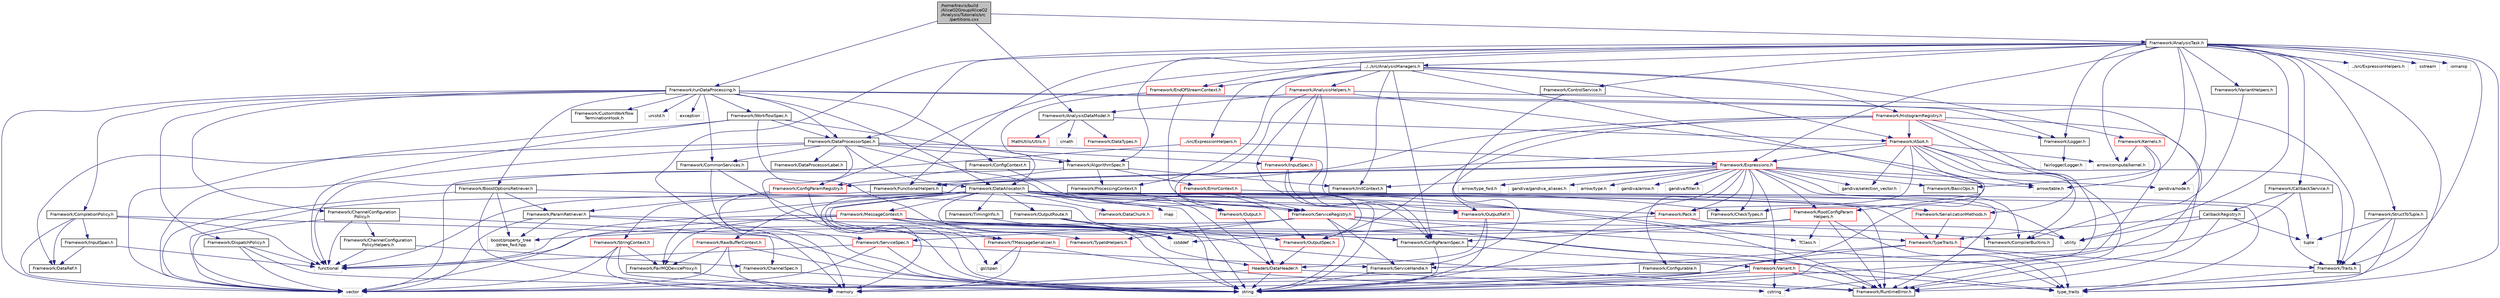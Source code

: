digraph "/home/travis/build/AliceO2Group/AliceO2/Analysis/Tutorials/src/partitions.cxx"
{
 // INTERACTIVE_SVG=YES
  bgcolor="transparent";
  edge [fontname="Helvetica",fontsize="10",labelfontname="Helvetica",labelfontsize="10"];
  node [fontname="Helvetica",fontsize="10",shape=record];
  Node0 [label="/home/travis/build\l/AliceO2Group/AliceO2\l/Analysis/Tutorials/src\l/partitions.cxx",height=0.2,width=0.4,color="black", fillcolor="grey75", style="filled", fontcolor="black"];
  Node0 -> Node1 [color="midnightblue",fontsize="10",style="solid",fontname="Helvetica"];
  Node1 [label="Framework/runDataProcessing.h",height=0.2,width=0.4,color="black",URL="$db/dd0/runDataProcessing_8h.html"];
  Node1 -> Node2 [color="midnightblue",fontsize="10",style="solid",fontname="Helvetica"];
  Node2 [label="Framework/ChannelConfiguration\lPolicy.h",height=0.2,width=0.4,color="black",URL="$dd/d0f/ChannelConfigurationPolicy_8h.html"];
  Node2 -> Node3 [color="midnightblue",fontsize="10",style="solid",fontname="Helvetica"];
  Node3 [label="Framework/ChannelConfiguration\lPolicyHelpers.h",height=0.2,width=0.4,color="black",URL="$d6/d05/ChannelConfigurationPolicyHelpers_8h.html"];
  Node3 -> Node4 [color="midnightblue",fontsize="10",style="solid",fontname="Helvetica"];
  Node4 [label="Framework/ChannelSpec.h",height=0.2,width=0.4,color="black",URL="$d6/d72/ChannelSpec_8h.html"];
  Node4 -> Node5 [color="midnightblue",fontsize="10",style="solid",fontname="Helvetica"];
  Node5 [label="string",height=0.2,width=0.4,color="grey75"];
  Node3 -> Node6 [color="midnightblue",fontsize="10",style="solid",fontname="Helvetica"];
  Node6 [label="functional",height=0.2,width=0.4,color="grey75"];
  Node2 -> Node4 [color="midnightblue",fontsize="10",style="solid",fontname="Helvetica"];
  Node2 -> Node7 [color="midnightblue",fontsize="10",style="solid",fontname="Helvetica"];
  Node7 [label="vector",height=0.2,width=0.4,color="grey75"];
  Node2 -> Node6 [color="midnightblue",fontsize="10",style="solid",fontname="Helvetica"];
  Node1 -> Node8 [color="midnightblue",fontsize="10",style="solid",fontname="Helvetica"];
  Node8 [label="Framework/CompletionPolicy.h",height=0.2,width=0.4,color="black",URL="$df/dd6/CompletionPolicy_8h.html"];
  Node8 -> Node9 [color="midnightblue",fontsize="10",style="solid",fontname="Helvetica"];
  Node9 [label="Framework/DataRef.h",height=0.2,width=0.4,color="black",URL="$d5/dfb/DataRef_8h.html"];
  Node8 -> Node10 [color="midnightblue",fontsize="10",style="solid",fontname="Helvetica"];
  Node10 [label="Framework/InputSpan.h",height=0.2,width=0.4,color="black",URL="$da/d0f/InputSpan_8h.html"];
  Node10 -> Node9 [color="midnightblue",fontsize="10",style="solid",fontname="Helvetica"];
  Node10 -> Node6 [color="midnightblue",fontsize="10",style="solid",fontname="Helvetica"];
  Node8 -> Node6 [color="midnightblue",fontsize="10",style="solid",fontname="Helvetica"];
  Node8 -> Node5 [color="midnightblue",fontsize="10",style="solid",fontname="Helvetica"];
  Node8 -> Node7 [color="midnightblue",fontsize="10",style="solid",fontname="Helvetica"];
  Node1 -> Node11 [color="midnightblue",fontsize="10",style="solid",fontname="Helvetica"];
  Node11 [label="Framework/DispatchPolicy.h",height=0.2,width=0.4,color="black",URL="$da/de6/DispatchPolicy_8h.html"];
  Node11 -> Node6 [color="midnightblue",fontsize="10",style="solid",fontname="Helvetica"];
  Node11 -> Node5 [color="midnightblue",fontsize="10",style="solid",fontname="Helvetica"];
  Node11 -> Node7 [color="midnightblue",fontsize="10",style="solid",fontname="Helvetica"];
  Node1 -> Node12 [color="midnightblue",fontsize="10",style="solid",fontname="Helvetica"];
  Node12 [label="Framework/DataProcessorSpec.h",height=0.2,width=0.4,color="black",URL="$d0/df4/DataProcessorSpec_8h.html"];
  Node12 -> Node13 [color="midnightblue",fontsize="10",style="solid",fontname="Helvetica"];
  Node13 [label="Framework/AlgorithmSpec.h",height=0.2,width=0.4,color="black",URL="$d0/d14/AlgorithmSpec_8h.html"];
  Node13 -> Node14 [color="midnightblue",fontsize="10",style="solid",fontname="Helvetica"];
  Node14 [label="Framework/ProcessingContext.h",height=0.2,width=0.4,color="black",URL="$de/d6a/ProcessingContext_8h.html"];
  Node13 -> Node15 [color="midnightblue",fontsize="10",style="solid",fontname="Helvetica"];
  Node15 [label="Framework/ErrorContext.h",height=0.2,width=0.4,color="red",URL="$d7/dad/ErrorContext_8h.html"];
  Node15 -> Node99 [color="midnightblue",fontsize="10",style="solid",fontname="Helvetica"];
  Node99 [label="Framework/ServiceRegistry.h",height=0.2,width=0.4,color="red",URL="$d8/d17/ServiceRegistry_8h.html"];
  Node99 -> Node100 [color="midnightblue",fontsize="10",style="solid",fontname="Helvetica"];
  Node100 [label="Framework/ServiceHandle.h",height=0.2,width=0.4,color="black",URL="$d3/d28/ServiceHandle_8h.html"];
  Node100 -> Node5 [color="midnightblue",fontsize="10",style="solid",fontname="Helvetica"];
  Node99 -> Node101 [color="midnightblue",fontsize="10",style="solid",fontname="Helvetica"];
  Node101 [label="Framework/ServiceSpec.h",height=0.2,width=0.4,color="red",URL="$d4/d61/ServiceSpec_8h.html"];
  Node101 -> Node100 [color="midnightblue",fontsize="10",style="solid",fontname="Helvetica"];
  Node101 -> Node6 [color="midnightblue",fontsize="10",style="solid",fontname="Helvetica"];
  Node101 -> Node5 [color="midnightblue",fontsize="10",style="solid",fontname="Helvetica"];
  Node101 -> Node7 [color="midnightblue",fontsize="10",style="solid",fontname="Helvetica"];
  Node99 -> Node116 [color="midnightblue",fontsize="10",style="solid",fontname="Helvetica"];
  Node116 [label="Framework/CompilerBuiltins.h",height=0.2,width=0.4,color="black",URL="$d9/de8/CompilerBuiltins_8h.html"];
  Node99 -> Node112 [color="midnightblue",fontsize="10",style="solid",fontname="Helvetica"];
  Node112 [label="Framework/TypeIdHelpers.h",height=0.2,width=0.4,color="red",URL="$d2/d9a/TypeIdHelpers_8h.html"];
  Node99 -> Node21 [color="midnightblue",fontsize="10",style="solid",fontname="Helvetica"];
  Node21 [label="Framework/RuntimeError.h",height=0.2,width=0.4,color="black",URL="$d1/d76/RuntimeError_8h.html"];
  Node99 -> Node6 [color="midnightblue",fontsize="10",style="solid",fontname="Helvetica"];
  Node99 -> Node5 [color="midnightblue",fontsize="10",style="solid",fontname="Helvetica"];
  Node99 -> Node34 [color="midnightblue",fontsize="10",style="solid",fontname="Helvetica"];
  Node34 [label="type_traits",height=0.2,width=0.4,color="grey75"];
  Node15 -> Node21 [color="midnightblue",fontsize="10",style="solid",fontname="Helvetica"];
  Node13 -> Node118 [color="midnightblue",fontsize="10",style="solid",fontname="Helvetica"];
  Node118 [label="Framework/InitContext.h",height=0.2,width=0.4,color="black",URL="$d4/d2b/InitContext_8h.html"];
  Node13 -> Node119 [color="midnightblue",fontsize="10",style="solid",fontname="Helvetica"];
  Node119 [label="Framework/FunctionalHelpers.h",height=0.2,width=0.4,color="black",URL="$de/d9b/FunctionalHelpers_8h.html"];
  Node119 -> Node120 [color="midnightblue",fontsize="10",style="solid",fontname="Helvetica"];
  Node120 [label="Framework/Pack.h",height=0.2,width=0.4,color="red",URL="$dd/dce/Pack_8h.html"];
  Node120 -> Node96 [color="midnightblue",fontsize="10",style="solid",fontname="Helvetica"];
  Node96 [label="cstddef",height=0.2,width=0.4,color="grey75"];
  Node120 -> Node40 [color="midnightblue",fontsize="10",style="solid",fontname="Helvetica"];
  Node40 [label="utility",height=0.2,width=0.4,color="grey75"];
  Node119 -> Node6 [color="midnightblue",fontsize="10",style="solid",fontname="Helvetica"];
  Node13 -> Node6 [color="midnightblue",fontsize="10",style="solid",fontname="Helvetica"];
  Node12 -> Node84 [color="midnightblue",fontsize="10",style="solid",fontname="Helvetica"];
  Node84 [label="Framework/ConfigParamSpec.h",height=0.2,width=0.4,color="black",URL="$d0/d1c/ConfigParamSpec_8h.html"];
  Node84 -> Node85 [color="midnightblue",fontsize="10",style="solid",fontname="Helvetica"];
  Node85 [label="Framework/Variant.h",height=0.2,width=0.4,color="red",URL="$de/d56/Variant_8h.html"];
  Node85 -> Node21 [color="midnightblue",fontsize="10",style="solid",fontname="Helvetica"];
  Node85 -> Node34 [color="midnightblue",fontsize="10",style="solid",fontname="Helvetica"];
  Node85 -> Node58 [color="midnightblue",fontsize="10",style="solid",fontname="Helvetica"];
  Node58 [label="cstring",height=0.2,width=0.4,color="grey75"];
  Node85 -> Node7 [color="midnightblue",fontsize="10",style="solid",fontname="Helvetica"];
  Node85 -> Node5 [color="midnightblue",fontsize="10",style="solid",fontname="Helvetica"];
  Node84 -> Node5 [color="midnightblue",fontsize="10",style="solid",fontname="Helvetica"];
  Node12 -> Node121 [color="midnightblue",fontsize="10",style="solid",fontname="Helvetica"];
  Node121 [label="Framework/DataProcessorLabel.h",height=0.2,width=0.4,color="black",URL="$d1/df2/DataProcessorLabel_8h.html"];
  Node12 -> Node9 [color="midnightblue",fontsize="10",style="solid",fontname="Helvetica"];
  Node12 -> Node122 [color="midnightblue",fontsize="10",style="solid",fontname="Helvetica"];
  Node122 [label="Framework/DataAllocator.h",height=0.2,width=0.4,color="black",URL="$d1/d28/DataAllocator_8h.html"];
  Node122 -> Node123 [color="midnightblue",fontsize="10",style="solid",fontname="Helvetica"];
  Node123 [label="Framework/MessageContext.h",height=0.2,width=0.4,color="red",URL="$dc/dc4/MessageContext_8h.html"];
  Node123 -> Node125 [color="midnightblue",fontsize="10",style="solid",fontname="Helvetica"];
  Node125 [label="Framework/FairMQDeviceProxy.h",height=0.2,width=0.4,color="black",URL="$d8/d71/FairMQDeviceProxy_8h.html"];
  Node125 -> Node28 [color="midnightblue",fontsize="10",style="solid",fontname="Helvetica"];
  Node28 [label="memory",height=0.2,width=0.4,color="grey75"];
  Node123 -> Node21 [color="midnightblue",fontsize="10",style="solid",fontname="Helvetica"];
  Node123 -> Node19 [color="midnightblue",fontsize="10",style="solid",fontname="Helvetica"];
  Node19 [label="Framework/TMessageSerializer.h",height=0.2,width=0.4,color="red",URL="$d8/d3c/TMessageSerializer_8h.html"];
  Node19 -> Node21 [color="midnightblue",fontsize="10",style="solid",fontname="Helvetica"];
  Node19 -> Node27 [color="midnightblue",fontsize="10",style="solid",fontname="Helvetica"];
  Node27 [label="gsl/span",height=0.2,width=0.4,color="grey75"];
  Node19 -> Node28 [color="midnightblue",fontsize="10",style="solid",fontname="Helvetica"];
  Node123 -> Node33 [color="midnightblue",fontsize="10",style="solid",fontname="Helvetica"];
  Node33 [label="Framework/TypeTraits.h",height=0.2,width=0.4,color="red",URL="$d0/d95/TypeTraits_8h.html"];
  Node33 -> Node34 [color="midnightblue",fontsize="10",style="solid",fontname="Helvetica"];
  Node33 -> Node7 [color="midnightblue",fontsize="10",style="solid",fontname="Helvetica"];
  Node33 -> Node28 [color="midnightblue",fontsize="10",style="solid",fontname="Helvetica"];
  Node33 -> Node35 [color="midnightblue",fontsize="10",style="solid",fontname="Helvetica"];
  Node35 [label="Framework/Traits.h",height=0.2,width=0.4,color="black",URL="$db/d31/Traits_8h.html"];
  Node35 -> Node34 [color="midnightblue",fontsize="10",style="solid",fontname="Helvetica"];
  Node123 -> Node55 [color="midnightblue",fontsize="10",style="solid",fontname="Helvetica"];
  Node55 [label="Headers/DataHeader.h",height=0.2,width=0.4,color="red",URL="$dc/dcd/DataHeader_8h.html"];
  Node55 -> Node28 [color="midnightblue",fontsize="10",style="solid",fontname="Helvetica"];
  Node55 -> Node58 [color="midnightblue",fontsize="10",style="solid",fontname="Helvetica"];
  Node55 -> Node5 [color="midnightblue",fontsize="10",style="solid",fontname="Helvetica"];
  Node123 -> Node6 [color="midnightblue",fontsize="10",style="solid",fontname="Helvetica"];
  Node123 -> Node5 [color="midnightblue",fontsize="10",style="solid",fontname="Helvetica"];
  Node123 -> Node34 [color="midnightblue",fontsize="10",style="solid",fontname="Helvetica"];
  Node123 -> Node7 [color="midnightblue",fontsize="10",style="solid",fontname="Helvetica"];
  Node122 -> Node127 [color="midnightblue",fontsize="10",style="solid",fontname="Helvetica"];
  Node127 [label="Framework/StringContext.h",height=0.2,width=0.4,color="red",URL="$dd/df6/StringContext_8h.html"];
  Node127 -> Node125 [color="midnightblue",fontsize="10",style="solid",fontname="Helvetica"];
  Node127 -> Node7 [color="midnightblue",fontsize="10",style="solid",fontname="Helvetica"];
  Node127 -> Node5 [color="midnightblue",fontsize="10",style="solid",fontname="Helvetica"];
  Node127 -> Node28 [color="midnightblue",fontsize="10",style="solid",fontname="Helvetica"];
  Node122 -> Node128 [color="midnightblue",fontsize="10",style="solid",fontname="Helvetica"];
  Node128 [label="Framework/RawBufferContext.h",height=0.2,width=0.4,color="red",URL="$d8/d25/RawBufferContext_8h.html",tooltip=" "];
  Node128 -> Node125 [color="midnightblue",fontsize="10",style="solid",fontname="Helvetica"];
  Node128 -> Node7 [color="midnightblue",fontsize="10",style="solid",fontname="Helvetica"];
  Node128 -> Node5 [color="midnightblue",fontsize="10",style="solid",fontname="Helvetica"];
  Node128 -> Node28 [color="midnightblue",fontsize="10",style="solid",fontname="Helvetica"];
  Node122 -> Node90 [color="midnightblue",fontsize="10",style="solid",fontname="Helvetica"];
  Node90 [label="Framework/Output.h",height=0.2,width=0.4,color="red",URL="$d3/ddf/Output_8h.html"];
  Node90 -> Node55 [color="midnightblue",fontsize="10",style="solid",fontname="Helvetica"];
  Node122 -> Node130 [color="midnightblue",fontsize="10",style="solid",fontname="Helvetica"];
  Node130 [label="Framework/OutputRef.h",height=0.2,width=0.4,color="red",URL="$d6/d5a/OutputRef_8h.html"];
  Node130 -> Node55 [color="midnightblue",fontsize="10",style="solid",fontname="Helvetica"];
  Node130 -> Node5 [color="midnightblue",fontsize="10",style="solid",fontname="Helvetica"];
  Node122 -> Node131 [color="midnightblue",fontsize="10",style="solid",fontname="Helvetica"];
  Node131 [label="Framework/OutputRoute.h",height=0.2,width=0.4,color="black",URL="$d6/df4/OutputRoute_8h.html"];
  Node131 -> Node54 [color="midnightblue",fontsize="10",style="solid",fontname="Helvetica"];
  Node54 [label="Framework/OutputSpec.h",height=0.2,width=0.4,color="red",URL="$db/d2d/OutputSpec_8h.html"];
  Node54 -> Node55 [color="midnightblue",fontsize="10",style="solid",fontname="Helvetica"];
  Node131 -> Node96 [color="midnightblue",fontsize="10",style="solid",fontname="Helvetica"];
  Node131 -> Node5 [color="midnightblue",fontsize="10",style="solid",fontname="Helvetica"];
  Node122 -> Node132 [color="midnightblue",fontsize="10",style="solid",fontname="Helvetica"];
  Node132 [label="Framework/DataChunk.h",height=0.2,width=0.4,color="red",URL="$d7/d31/DataChunk_8h.html"];
  Node122 -> Node125 [color="midnightblue",fontsize="10",style="solid",fontname="Helvetica"];
  Node122 -> Node133 [color="midnightblue",fontsize="10",style="solid",fontname="Helvetica"];
  Node133 [label="Framework/TimingInfo.h",height=0.2,width=0.4,color="black",URL="$da/d2b/TimingInfo_8h.html"];
  Node133 -> Node96 [color="midnightblue",fontsize="10",style="solid",fontname="Helvetica"];
  Node122 -> Node19 [color="midnightblue",fontsize="10",style="solid",fontname="Helvetica"];
  Node122 -> Node33 [color="midnightblue",fontsize="10",style="solid",fontname="Helvetica"];
  Node122 -> Node35 [color="midnightblue",fontsize="10",style="solid",fontname="Helvetica"];
  Node122 -> Node32 [color="midnightblue",fontsize="10",style="solid",fontname="Helvetica"];
  Node32 [label="Framework/SerializationMethods.h",height=0.2,width=0.4,color="red",URL="$d1/d53/SerializationMethods_8h.html",tooltip="Type wrappers for enfording a specific serialization method. "];
  Node32 -> Node33 [color="midnightblue",fontsize="10",style="solid",fontname="Helvetica"];
  Node122 -> Node92 [color="midnightblue",fontsize="10",style="solid",fontname="Helvetica"];
  Node92 [label="Framework/CheckTypes.h",height=0.2,width=0.4,color="black",URL="$d1/d00/CheckTypes_8h.html"];
  Node122 -> Node99 [color="midnightblue",fontsize="10",style="solid",fontname="Helvetica"];
  Node122 -> Node21 [color="midnightblue",fontsize="10",style="solid",fontname="Helvetica"];
  Node122 -> Node55 [color="midnightblue",fontsize="10",style="solid",fontname="Helvetica"];
  Node122 -> Node31 [color="midnightblue",fontsize="10",style="solid",fontname="Helvetica"];
  Node31 [label="TClass.h",height=0.2,width=0.4,color="grey75"];
  Node122 -> Node27 [color="midnightblue",fontsize="10",style="solid",fontname="Helvetica"];
  Node122 -> Node7 [color="midnightblue",fontsize="10",style="solid",fontname="Helvetica"];
  Node122 -> Node43 [color="midnightblue",fontsize="10",style="solid",fontname="Helvetica"];
  Node43 [label="map",height=0.2,width=0.4,color="grey75"];
  Node122 -> Node5 [color="midnightblue",fontsize="10",style="solid",fontname="Helvetica"];
  Node122 -> Node40 [color="midnightblue",fontsize="10",style="solid",fontname="Helvetica"];
  Node122 -> Node34 [color="midnightblue",fontsize="10",style="solid",fontname="Helvetica"];
  Node122 -> Node96 [color="midnightblue",fontsize="10",style="solid",fontname="Helvetica"];
  Node12 -> Node66 [color="midnightblue",fontsize="10",style="solid",fontname="Helvetica"];
  Node66 [label="Framework/InputSpec.h",height=0.2,width=0.4,color="red",URL="$d5/d3f/InputSpec_8h.html"];
  Node66 -> Node84 [color="midnightblue",fontsize="10",style="solid",fontname="Helvetica"];
  Node66 -> Node5 [color="midnightblue",fontsize="10",style="solid",fontname="Helvetica"];
  Node12 -> Node54 [color="midnightblue",fontsize="10",style="solid",fontname="Helvetica"];
  Node12 -> Node134 [color="midnightblue",fontsize="10",style="solid",fontname="Helvetica"];
  Node134 [label="Framework/CommonServices.h",height=0.2,width=0.4,color="black",URL="$d8/d02/CommonServices_8h.html"];
  Node134 -> Node101 [color="midnightblue",fontsize="10",style="solid",fontname="Helvetica"];
  Node134 -> Node112 [color="midnightblue",fontsize="10",style="solid",fontname="Helvetica"];
  Node12 -> Node5 [color="midnightblue",fontsize="10",style="solid",fontname="Helvetica"];
  Node12 -> Node7 [color="midnightblue",fontsize="10",style="solid",fontname="Helvetica"];
  Node1 -> Node122 [color="midnightblue",fontsize="10",style="solid",fontname="Helvetica"];
  Node1 -> Node135 [color="midnightblue",fontsize="10",style="solid",fontname="Helvetica"];
  Node135 [label="Framework/WorkflowSpec.h",height=0.2,width=0.4,color="black",URL="$df/da1/WorkflowSpec_8h.html"];
  Node135 -> Node12 [color="midnightblue",fontsize="10",style="solid",fontname="Helvetica"];
  Node135 -> Node13 [color="midnightblue",fontsize="10",style="solid",fontname="Helvetica"];
  Node135 -> Node7 [color="midnightblue",fontsize="10",style="solid",fontname="Helvetica"];
  Node135 -> Node6 [color="midnightblue",fontsize="10",style="solid",fontname="Helvetica"];
  Node135 -> Node96 [color="midnightblue",fontsize="10",style="solid",fontname="Helvetica"];
  Node1 -> Node136 [color="midnightblue",fontsize="10",style="solid",fontname="Helvetica"];
  Node136 [label="Framework/ConfigContext.h",height=0.2,width=0.4,color="black",URL="$d7/d2e/ConfigContext_8h.html"];
  Node136 -> Node137 [color="midnightblue",fontsize="10",style="solid",fontname="Helvetica"];
  Node137 [label="Framework/ConfigParamRegistry.h",height=0.2,width=0.4,color="red",URL="$de/dc6/ConfigParamRegistry_8h.html"];
  Node137 -> Node138 [color="midnightblue",fontsize="10",style="solid",fontname="Helvetica"];
  Node138 [label="Framework/ParamRetriever.h",height=0.2,width=0.4,color="black",URL="$df/d72/ParamRetriever_8h.html"];
  Node138 -> Node84 [color="midnightblue",fontsize="10",style="solid",fontname="Helvetica"];
  Node138 -> Node139 [color="midnightblue",fontsize="10",style="solid",fontname="Helvetica"];
  Node139 [label="boost/property_tree\l/ptree_fwd.hpp",height=0.2,width=0.4,color="grey75"];
  Node138 -> Node5 [color="midnightblue",fontsize="10",style="solid",fontname="Helvetica"];
  Node138 -> Node7 [color="midnightblue",fontsize="10",style="solid",fontname="Helvetica"];
  Node137 -> Node28 [color="midnightblue",fontsize="10",style="solid",fontname="Helvetica"];
  Node137 -> Node5 [color="midnightblue",fontsize="10",style="solid",fontname="Helvetica"];
  Node136 -> Node99 [color="midnightblue",fontsize="10",style="solid",fontname="Helvetica"];
  Node1 -> Node141 [color="midnightblue",fontsize="10",style="solid",fontname="Helvetica"];
  Node141 [label="Framework/BoostOptionsRetriever.h",height=0.2,width=0.4,color="black",URL="$d3/d7e/BoostOptionsRetriever_8h.html"];
  Node141 -> Node84 [color="midnightblue",fontsize="10",style="solid",fontname="Helvetica"];
  Node141 -> Node138 [color="midnightblue",fontsize="10",style="solid",fontname="Helvetica"];
  Node141 -> Node139 [color="midnightblue",fontsize="10",style="solid",fontname="Helvetica"];
  Node141 -> Node28 [color="midnightblue",fontsize="10",style="solid",fontname="Helvetica"];
  Node141 -> Node7 [color="midnightblue",fontsize="10",style="solid",fontname="Helvetica"];
  Node1 -> Node142 [color="midnightblue",fontsize="10",style="solid",fontname="Helvetica"];
  Node142 [label="Framework/CustomWorkflow\lTerminationHook.h",height=0.2,width=0.4,color="black",URL="$da/def/CustomWorkflowTerminationHook_8h.html"];
  Node1 -> Node134 [color="midnightblue",fontsize="10",style="solid",fontname="Helvetica"];
  Node1 -> Node143 [color="midnightblue",fontsize="10",style="solid",fontname="Helvetica"];
  Node143 [label="Framework/Logger.h",height=0.2,width=0.4,color="black",URL="$dd/da4/Logger_8h.html"];
  Node143 -> Node144 [color="midnightblue",fontsize="10",style="solid",fontname="Helvetica"];
  Node144 [label="fairlogger/Logger.h",height=0.2,width=0.4,color="grey75"];
  Node1 -> Node108 [color="midnightblue",fontsize="10",style="solid",fontname="Helvetica"];
  Node108 [label="unistd.h",height=0.2,width=0.4,color="grey75"];
  Node1 -> Node7 [color="midnightblue",fontsize="10",style="solid",fontname="Helvetica"];
  Node1 -> Node58 [color="midnightblue",fontsize="10",style="solid",fontname="Helvetica"];
  Node1 -> Node145 [color="midnightblue",fontsize="10",style="solid",fontname="Helvetica"];
  Node145 [label="exception",height=0.2,width=0.4,color="grey75"];
  Node0 -> Node146 [color="midnightblue",fontsize="10",style="solid",fontname="Helvetica"];
  Node146 [label="Framework/AnalysisTask.h",height=0.2,width=0.4,color="black",URL="$d6/d57/AnalysisTask_8h.html"];
  Node146 -> Node147 [color="midnightblue",fontsize="10",style="solid",fontname="Helvetica"];
  Node147 [label="../../src/AnalysisManagers.h",height=0.2,width=0.4,color="black",URL="$df/db8/AnalysisManagers_8h.html"];
  Node147 -> Node148 [color="midnightblue",fontsize="10",style="solid",fontname="Helvetica"];
  Node148 [label="Framework/AnalysisHelpers.h",height=0.2,width=0.4,color="red",URL="$db/d34/AnalysisHelpers_8h.html"];
  Node148 -> Node35 [color="midnightblue",fontsize="10",style="solid",fontname="Helvetica"];
  Node148 -> Node178 [color="midnightblue",fontsize="10",style="solid",fontname="Helvetica"];
  Node178 [label="Framework/AnalysisDataModel.h",height=0.2,width=0.4,color="black",URL="$d2/d8c/AnalysisDataModel_8h.html"];
  Node178 -> Node150 [color="midnightblue",fontsize="10",style="solid",fontname="Helvetica"];
  Node150 [label="Framework/ASoA.h",height=0.2,width=0.4,color="red",URL="$de/d33/ASoA_8h.html"];
  Node150 -> Node120 [color="midnightblue",fontsize="10",style="solid",fontname="Helvetica"];
  Node150 -> Node92 [color="midnightblue",fontsize="10",style="solid",fontname="Helvetica"];
  Node150 -> Node119 [color="midnightblue",fontsize="10",style="solid",fontname="Helvetica"];
  Node150 -> Node116 [color="midnightblue",fontsize="10",style="solid",fontname="Helvetica"];
  Node150 -> Node35 [color="midnightblue",fontsize="10",style="solid",fontname="Helvetica"];
  Node150 -> Node151 [color="midnightblue",fontsize="10",style="solid",fontname="Helvetica"];
  Node151 [label="Framework/Expressions.h",height=0.2,width=0.4,color="red",URL="$d0/d91/Expressions_8h.html"];
  Node151 -> Node152 [color="midnightblue",fontsize="10",style="solid",fontname="Helvetica"];
  Node152 [label="Framework/BasicOps.h",height=0.2,width=0.4,color="black",URL="$dd/dc2/BasicOps_8h.html"];
  Node151 -> Node116 [color="midnightblue",fontsize="10",style="solid",fontname="Helvetica"];
  Node151 -> Node120 [color="midnightblue",fontsize="10",style="solid",fontname="Helvetica"];
  Node151 -> Node92 [color="midnightblue",fontsize="10",style="solid",fontname="Helvetica"];
  Node151 -> Node153 [color="midnightblue",fontsize="10",style="solid",fontname="Helvetica"];
  Node153 [label="Framework/Configurable.h",height=0.2,width=0.4,color="black",URL="$d9/dff/Configurable_8h.html"];
  Node153 -> Node5 [color="midnightblue",fontsize="10",style="solid",fontname="Helvetica"];
  Node151 -> Node85 [color="midnightblue",fontsize="10",style="solid",fontname="Helvetica"];
  Node151 -> Node118 [color="midnightblue",fontsize="10",style="solid",fontname="Helvetica"];
  Node151 -> Node137 [color="midnightblue",fontsize="10",style="solid",fontname="Helvetica"];
  Node151 -> Node154 [color="midnightblue",fontsize="10",style="solid",fontname="Helvetica"];
  Node154 [label="Framework/RootConfigParam\lHelpers.h",height=0.2,width=0.4,color="red",URL="$da/d88/RootConfigParamHelpers_8h.html"];
  Node154 -> Node84 [color="midnightblue",fontsize="10",style="solid",fontname="Helvetica"];
  Node154 -> Node21 [color="midnightblue",fontsize="10",style="solid",fontname="Helvetica"];
  Node154 -> Node31 [color="midnightblue",fontsize="10",style="solid",fontname="Helvetica"];
  Node154 -> Node139 [color="midnightblue",fontsize="10",style="solid",fontname="Helvetica"];
  Node154 -> Node34 [color="midnightblue",fontsize="10",style="solid",fontname="Helvetica"];
  Node151 -> Node21 [color="midnightblue",fontsize="10",style="solid",fontname="Helvetica"];
  Node151 -> Node155 [color="midnightblue",fontsize="10",style="solid",fontname="Helvetica"];
  Node155 [label="arrow/type_fwd.h",height=0.2,width=0.4,color="grey75"];
  Node151 -> Node156 [color="midnightblue",fontsize="10",style="solid",fontname="Helvetica"];
  Node156 [label="gandiva/gandiva_aliases.h",height=0.2,width=0.4,color="grey75"];
  Node151 -> Node157 [color="midnightblue",fontsize="10",style="solid",fontname="Helvetica"];
  Node157 [label="arrow/type.h",height=0.2,width=0.4,color="grey75"];
  Node151 -> Node158 [color="midnightblue",fontsize="10",style="solid",fontname="Helvetica"];
  Node158 [label="gandiva/arrow.h",height=0.2,width=0.4,color="grey75"];
  Node151 -> Node159 [color="midnightblue",fontsize="10",style="solid",fontname="Helvetica"];
  Node159 [label="arrow/table.h",height=0.2,width=0.4,color="grey75"];
  Node151 -> Node160 [color="midnightblue",fontsize="10",style="solid",fontname="Helvetica"];
  Node160 [label="gandiva/selection_vector.h",height=0.2,width=0.4,color="grey75"];
  Node151 -> Node161 [color="midnightblue",fontsize="10",style="solid",fontname="Helvetica"];
  Node161 [label="gandiva/node.h",height=0.2,width=0.4,color="grey75"];
  Node151 -> Node162 [color="midnightblue",fontsize="10",style="solid",fontname="Helvetica"];
  Node162 [label="gandiva/filter.h",height=0.2,width=0.4,color="grey75"];
  Node151 -> Node5 [color="midnightblue",fontsize="10",style="solid",fontname="Helvetica"];
  Node151 -> Node28 [color="midnightblue",fontsize="10",style="solid",fontname="Helvetica"];
  Node150 -> Node21 [color="midnightblue",fontsize="10",style="solid",fontname="Helvetica"];
  Node150 -> Node159 [color="midnightblue",fontsize="10",style="solid",fontname="Helvetica"];
  Node150 -> Node167 [color="midnightblue",fontsize="10",style="solid",fontname="Helvetica"];
  Node167 [label="arrow/compute/kernel.h",height=0.2,width=0.4,color="grey75"];
  Node150 -> Node160 [color="midnightblue",fontsize="10",style="solid",fontname="Helvetica"];
  Node178 -> Node179 [color="midnightblue",fontsize="10",style="solid",fontname="Helvetica"];
  Node179 [label="MathUtils/Utils.h",height=0.2,width=0.4,color="red",URL="$d9/d52/Common_2MathUtils_2include_2MathUtils_2Utils_8h.html"];
  Node178 -> Node183 [color="midnightblue",fontsize="10",style="solid",fontname="Helvetica"];
  Node183 [label="cmath",height=0.2,width=0.4,color="grey75"];
  Node178 -> Node189 [color="midnightblue",fontsize="10",style="solid",fontname="Helvetica"];
  Node189 [label="Framework/DataTypes.h",height=0.2,width=0.4,color="red",URL="$d2/d12/DataTypes_8h.html"];
  Node148 -> Node54 [color="midnightblue",fontsize="10",style="solid",fontname="Helvetica"];
  Node148 -> Node130 [color="midnightblue",fontsize="10",style="solid",fontname="Helvetica"];
  Node148 -> Node66 [color="midnightblue",fontsize="10",style="solid",fontname="Helvetica"];
  Node148 -> Node90 [color="midnightblue",fontsize="10",style="solid",fontname="Helvetica"];
  Node148 -> Node5 [color="midnightblue",fontsize="10",style="solid",fontname="Helvetica"];
  Node147 -> Node192 [color="midnightblue",fontsize="10",style="solid",fontname="Helvetica"];
  Node192 [label="Framework/Kernels.h",height=0.2,width=0.4,color="red",URL="$d0/d92/Kernels_8h.html"];
  Node192 -> Node152 [color="midnightblue",fontsize="10",style="solid",fontname="Helvetica"];
  Node192 -> Node167 [color="midnightblue",fontsize="10",style="solid",fontname="Helvetica"];
  Node192 -> Node5 [color="midnightblue",fontsize="10",style="solid",fontname="Helvetica"];
  Node147 -> Node150 [color="midnightblue",fontsize="10",style="solid",fontname="Helvetica"];
  Node147 -> Node14 [color="midnightblue",fontsize="10",style="solid",fontname="Helvetica"];
  Node147 -> Node194 [color="midnightblue",fontsize="10",style="solid",fontname="Helvetica"];
  Node194 [label="Framework/EndOfStreamContext.h",height=0.2,width=0.4,color="red",URL="$d0/d77/EndOfStreamContext_8h.html"];
  Node194 -> Node99 [color="midnightblue",fontsize="10",style="solid",fontname="Helvetica"];
  Node194 -> Node122 [color="midnightblue",fontsize="10",style="solid",fontname="Helvetica"];
  Node147 -> Node195 [color="midnightblue",fontsize="10",style="solid",fontname="Helvetica"];
  Node195 [label="Framework/HistogramRegistry.h",height=0.2,width=0.4,color="red",URL="$da/dd6/HistogramRegistry_8h.html"];
  Node195 -> Node150 [color="midnightblue",fontsize="10",style="solid",fontname="Helvetica"];
  Node195 -> Node119 [color="midnightblue",fontsize="10",style="solid",fontname="Helvetica"];
  Node195 -> Node143 [color="midnightblue",fontsize="10",style="solid",fontname="Helvetica"];
  Node195 -> Node130 [color="midnightblue",fontsize="10",style="solid",fontname="Helvetica"];
  Node195 -> Node54 [color="midnightblue",fontsize="10",style="solid",fontname="Helvetica"];
  Node195 -> Node32 [color="midnightblue",fontsize="10",style="solid",fontname="Helvetica"];
  Node195 -> Node21 [color="midnightblue",fontsize="10",style="solid",fontname="Helvetica"];
  Node195 -> Node5 [color="midnightblue",fontsize="10",style="solid",fontname="Helvetica"];
  Node147 -> Node84 [color="midnightblue",fontsize="10",style="solid",fontname="Helvetica"];
  Node147 -> Node137 [color="midnightblue",fontsize="10",style="solid",fontname="Helvetica"];
  Node147 -> Node118 [color="midnightblue",fontsize="10",style="solid",fontname="Helvetica"];
  Node147 -> Node154 [color="midnightblue",fontsize="10",style="solid",fontname="Helvetica"];
  Node147 -> Node207 [color="midnightblue",fontsize="10",style="solid",fontname="Helvetica"];
  Node207 [label="../src/ExpressionHelpers.h",height=0.2,width=0.4,color="red",URL="$d1/d83/ExpressionHelpers_8h.html"];
  Node207 -> Node151 [color="midnightblue",fontsize="10",style="solid",fontname="Helvetica"];
  Node207 -> Node7 [color="midnightblue",fontsize="10",style="solid",fontname="Helvetica"];
  Node146 -> Node13 [color="midnightblue",fontsize="10",style="solid",fontname="Helvetica"];
  Node146 -> Node208 [color="midnightblue",fontsize="10",style="solid",fontname="Helvetica"];
  Node208 [label="Framework/CallbackService.h",height=0.2,width=0.4,color="black",URL="$d9/d7f/CallbackService_8h.html"];
  Node208 -> Node209 [color="midnightblue",fontsize="10",style="solid",fontname="Helvetica"];
  Node209 [label="CallbackRegistry.h",height=0.2,width=0.4,color="black",URL="$d7/d3e/CallbackRegistry_8h.html",tooltip="A generic registry for callbacks. "];
  Node209 -> Node33 [color="midnightblue",fontsize="10",style="solid",fontname="Helvetica"];
  Node209 -> Node21 [color="midnightblue",fontsize="10",style="solid",fontname="Helvetica"];
  Node209 -> Node170 [color="midnightblue",fontsize="10",style="solid",fontname="Helvetica"];
  Node170 [label="tuple",height=0.2,width=0.4,color="grey75"];
  Node209 -> Node40 [color="midnightblue",fontsize="10",style="solid",fontname="Helvetica"];
  Node208 -> Node100 [color="midnightblue",fontsize="10",style="solid",fontname="Helvetica"];
  Node208 -> Node170 [color="midnightblue",fontsize="10",style="solid",fontname="Helvetica"];
  Node146 -> Node210 [color="midnightblue",fontsize="10",style="solid",fontname="Helvetica"];
  Node210 [label="Framework/ControlService.h",height=0.2,width=0.4,color="black",URL="$d2/d43/ControlService_8h.html"];
  Node210 -> Node100 [color="midnightblue",fontsize="10",style="solid",fontname="Helvetica"];
  Node146 -> Node12 [color="midnightblue",fontsize="10",style="solid",fontname="Helvetica"];
  Node146 -> Node151 [color="midnightblue",fontsize="10",style="solid",fontname="Helvetica"];
  Node146 -> Node211 [color="midnightblue",fontsize="10",style="solid",fontname="Helvetica"];
  Node211 [label="../src/ExpressionHelpers.h",height=0.2,width=0.4,color="grey75"];
  Node146 -> Node194 [color="midnightblue",fontsize="10",style="solid",fontname="Helvetica"];
  Node146 -> Node143 [color="midnightblue",fontsize="10",style="solid",fontname="Helvetica"];
  Node146 -> Node169 [color="midnightblue",fontsize="10",style="solid",fontname="Helvetica"];
  Node169 [label="Framework/StructToTuple.h",height=0.2,width=0.4,color="black",URL="$db/d4f/StructToTuple_8h.html"];
  Node169 -> Node35 [color="midnightblue",fontsize="10",style="solid",fontname="Helvetica"];
  Node169 -> Node170 [color="midnightblue",fontsize="10",style="solid",fontname="Helvetica"];
  Node169 -> Node34 [color="midnightblue",fontsize="10",style="solid",fontname="Helvetica"];
  Node146 -> Node119 [color="midnightblue",fontsize="10",style="solid",fontname="Helvetica"];
  Node146 -> Node35 [color="midnightblue",fontsize="10",style="solid",fontname="Helvetica"];
  Node146 -> Node171 [color="midnightblue",fontsize="10",style="solid",fontname="Helvetica"];
  Node171 [label="Framework/VariantHelpers.h",height=0.2,width=0.4,color="black",URL="$d7/dbe/VariantHelpers_8h.html"];
  Node171 -> Node116 [color="midnightblue",fontsize="10",style="solid",fontname="Helvetica"];
  Node146 -> Node21 [color="midnightblue",fontsize="10",style="solid",fontname="Helvetica"];
  Node146 -> Node167 [color="midnightblue",fontsize="10",style="solid",fontname="Helvetica"];
  Node146 -> Node159 [color="midnightblue",fontsize="10",style="solid",fontname="Helvetica"];
  Node146 -> Node161 [color="midnightblue",fontsize="10",style="solid",fontname="Helvetica"];
  Node146 -> Node34 [color="midnightblue",fontsize="10",style="solid",fontname="Helvetica"];
  Node146 -> Node40 [color="midnightblue",fontsize="10",style="solid",fontname="Helvetica"];
  Node146 -> Node28 [color="midnightblue",fontsize="10",style="solid",fontname="Helvetica"];
  Node146 -> Node173 [color="midnightblue",fontsize="10",style="solid",fontname="Helvetica"];
  Node173 [label="sstream",height=0.2,width=0.4,color="grey75"];
  Node146 -> Node212 [color="midnightblue",fontsize="10",style="solid",fontname="Helvetica"];
  Node212 [label="iomanip",height=0.2,width=0.4,color="grey75"];
  Node0 -> Node178 [color="midnightblue",fontsize="10",style="solid",fontname="Helvetica"];
}
